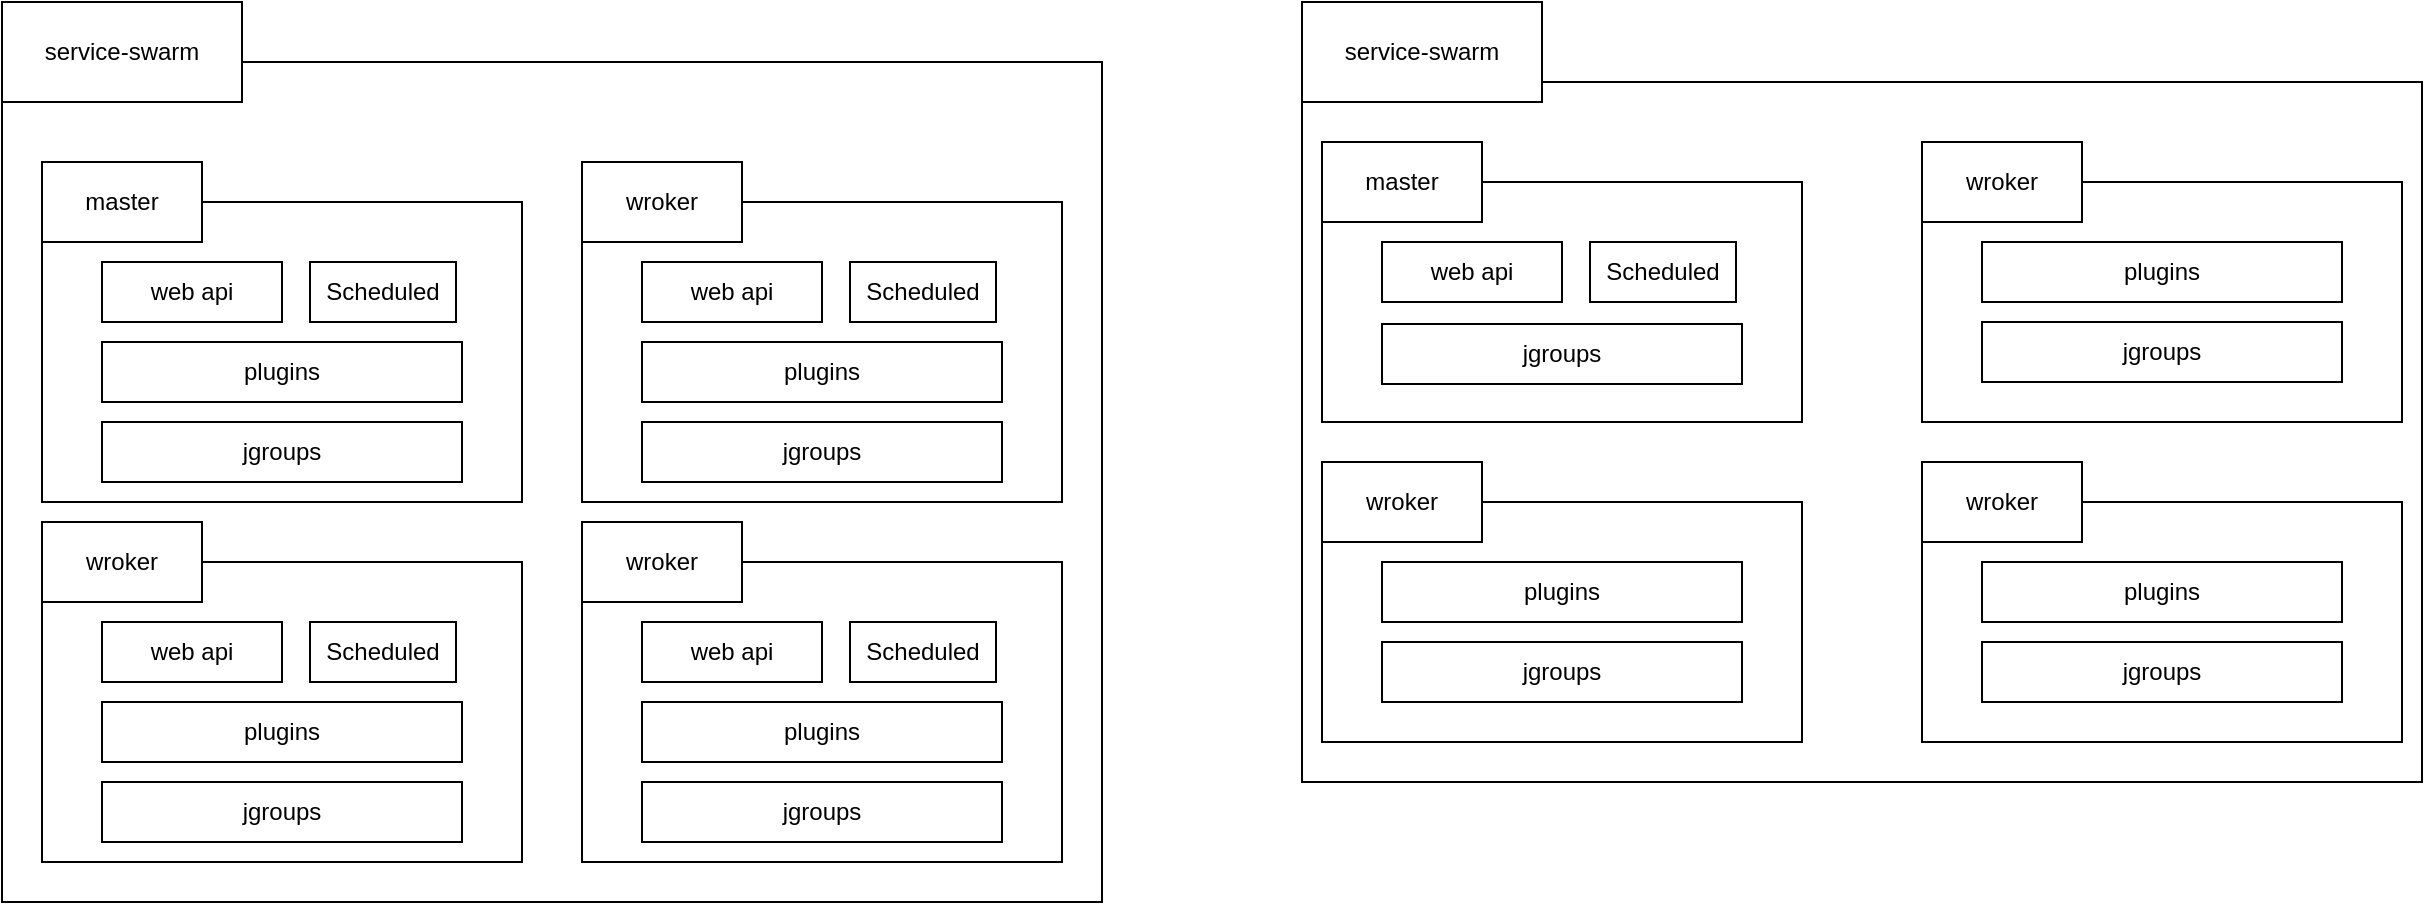 <mxfile version="20.1.4" type="github">
  <diagram id="6AoSXyK-UvsG7IpIdDEK" name="第 1 页">
    <mxGraphModel dx="1406" dy="688" grid="1" gridSize="10" guides="1" tooltips="1" connect="1" arrows="1" fold="1" page="1" pageScale="1" pageWidth="827" pageHeight="1169" math="0" shadow="0">
      <root>
        <mxCell id="0" />
        <mxCell id="1" parent="0" />
        <mxCell id="KQYyujKbhnX2chrBpG1N-55" value="" style="group" vertex="1" connectable="0" parent="1">
          <mxGeometry x="710" y="80" width="560" height="390" as="geometry" />
        </mxCell>
        <mxCell id="KQYyujKbhnX2chrBpG1N-52" value="" style="rounded=0;whiteSpace=wrap;html=1;labelBackgroundColor=#FFFFFF;fontFamily=Helvetica;fontSize=12;fontColor=#000000;" vertex="1" parent="KQYyujKbhnX2chrBpG1N-55">
          <mxGeometry y="40" width="560" height="350" as="geometry" />
        </mxCell>
        <mxCell id="KQYyujKbhnX2chrBpG1N-31" value="" style="rounded=0;whiteSpace=wrap;html=1;labelBackgroundColor=#FFFFFF;fontFamily=Helvetica;fontSize=12;fontColor=#000000;" vertex="1" parent="KQYyujKbhnX2chrBpG1N-55">
          <mxGeometry x="10" y="90" width="240" height="120" as="geometry" />
        </mxCell>
        <mxCell id="KQYyujKbhnX2chrBpG1N-32" value="web api" style="rounded=0;whiteSpace=wrap;html=1;" vertex="1" parent="KQYyujKbhnX2chrBpG1N-55">
          <mxGeometry x="40" y="120" width="90" height="30" as="geometry" />
        </mxCell>
        <mxCell id="KQYyujKbhnX2chrBpG1N-33" value="&lt;pre style=&quot;&quot;&gt;&lt;font face=&quot;Helvetica&quot; style=&quot;background-color: rgb(255, 255, 255); font-size: 12px;&quot;&gt;Scheduled&lt;/font&gt;&lt;/pre&gt;" style="rounded=0;whiteSpace=wrap;html=1;" vertex="1" parent="KQYyujKbhnX2chrBpG1N-55">
          <mxGeometry x="144" y="120" width="73" height="30" as="geometry" />
        </mxCell>
        <mxCell id="KQYyujKbhnX2chrBpG1N-34" value="&lt;pre style=&quot;&quot;&gt;&lt;font face=&quot;Helvetica&quot; style=&quot;background-color: rgb(255, 255, 255); font-size: 12px;&quot;&gt;jgroups&lt;/font&gt;&lt;/pre&gt;" style="rounded=0;whiteSpace=wrap;html=1;" vertex="1" parent="KQYyujKbhnX2chrBpG1N-55">
          <mxGeometry x="40" y="161" width="180" height="30" as="geometry" />
        </mxCell>
        <mxCell id="KQYyujKbhnX2chrBpG1N-36" value="master" style="rounded=0;whiteSpace=wrap;html=1;labelBackgroundColor=#FFFFFF;fontFamily=Helvetica;fontSize=12;fontColor=#000000;" vertex="1" parent="KQYyujKbhnX2chrBpG1N-55">
          <mxGeometry x="10" y="70" width="80" height="40" as="geometry" />
        </mxCell>
        <mxCell id="KQYyujKbhnX2chrBpG1N-38" value="" style="rounded=0;whiteSpace=wrap;html=1;labelBackgroundColor=#FFFFFF;fontFamily=Helvetica;fontSize=12;fontColor=#000000;" vertex="1" parent="KQYyujKbhnX2chrBpG1N-55">
          <mxGeometry x="310" y="90" width="240" height="120" as="geometry" />
        </mxCell>
        <mxCell id="KQYyujKbhnX2chrBpG1N-41" value="&lt;pre style=&quot;&quot;&gt;&lt;font face=&quot;Helvetica&quot; style=&quot;background-color: rgb(255, 255, 255); font-size: 12px;&quot;&gt;jgroups&lt;/font&gt;&lt;/pre&gt;" style="rounded=0;whiteSpace=wrap;html=1;" vertex="1" parent="KQYyujKbhnX2chrBpG1N-55">
          <mxGeometry x="340" y="160" width="180" height="30" as="geometry" />
        </mxCell>
        <mxCell id="KQYyujKbhnX2chrBpG1N-42" value="plugins" style="rounded=0;html=1;labelBackgroundColor=#FFFFFF;fontFamily=Helvetica;fontSize=12;fontColor=#000000;rotation=0;align=center;whiteSpace=wrap;" vertex="1" parent="KQYyujKbhnX2chrBpG1N-55">
          <mxGeometry x="340" y="120" width="180" height="30" as="geometry" />
        </mxCell>
        <mxCell id="KQYyujKbhnX2chrBpG1N-43" value="wroker" style="rounded=0;whiteSpace=wrap;html=1;labelBackgroundColor=#FFFFFF;fontFamily=Helvetica;fontSize=12;fontColor=#000000;" vertex="1" parent="KQYyujKbhnX2chrBpG1N-55">
          <mxGeometry x="310" y="70" width="80" height="40" as="geometry" />
        </mxCell>
        <mxCell id="KQYyujKbhnX2chrBpG1N-44" value="" style="rounded=0;whiteSpace=wrap;html=1;labelBackgroundColor=#FFFFFF;fontFamily=Helvetica;fontSize=12;fontColor=#000000;" vertex="1" parent="KQYyujKbhnX2chrBpG1N-55">
          <mxGeometry x="310" y="250" width="240" height="120" as="geometry" />
        </mxCell>
        <mxCell id="KQYyujKbhnX2chrBpG1N-45" value="&lt;pre style=&quot;&quot;&gt;&lt;font face=&quot;Helvetica&quot; style=&quot;background-color: rgb(255, 255, 255); font-size: 12px;&quot;&gt;jgroups&lt;/font&gt;&lt;/pre&gt;" style="rounded=0;whiteSpace=wrap;html=1;" vertex="1" parent="KQYyujKbhnX2chrBpG1N-55">
          <mxGeometry x="340" y="320" width="180" height="30" as="geometry" />
        </mxCell>
        <mxCell id="KQYyujKbhnX2chrBpG1N-46" value="plugins" style="rounded=0;html=1;labelBackgroundColor=#FFFFFF;fontFamily=Helvetica;fontSize=12;fontColor=#000000;rotation=0;align=center;whiteSpace=wrap;" vertex="1" parent="KQYyujKbhnX2chrBpG1N-55">
          <mxGeometry x="340" y="280" width="180" height="30" as="geometry" />
        </mxCell>
        <mxCell id="KQYyujKbhnX2chrBpG1N-47" value="wroker" style="rounded=0;whiteSpace=wrap;html=1;labelBackgroundColor=#FFFFFF;fontFamily=Helvetica;fontSize=12;fontColor=#000000;" vertex="1" parent="KQYyujKbhnX2chrBpG1N-55">
          <mxGeometry x="310" y="230" width="80" height="40" as="geometry" />
        </mxCell>
        <mxCell id="KQYyujKbhnX2chrBpG1N-48" value="" style="rounded=0;whiteSpace=wrap;html=1;labelBackgroundColor=#FFFFFF;fontFamily=Helvetica;fontSize=12;fontColor=#000000;" vertex="1" parent="KQYyujKbhnX2chrBpG1N-55">
          <mxGeometry x="10" y="250" width="240" height="120" as="geometry" />
        </mxCell>
        <mxCell id="KQYyujKbhnX2chrBpG1N-49" value="&lt;pre style=&quot;&quot;&gt;&lt;font face=&quot;Helvetica&quot; style=&quot;background-color: rgb(255, 255, 255); font-size: 12px;&quot;&gt;jgroups&lt;/font&gt;&lt;/pre&gt;" style="rounded=0;whiteSpace=wrap;html=1;" vertex="1" parent="KQYyujKbhnX2chrBpG1N-55">
          <mxGeometry x="40" y="320" width="180" height="30" as="geometry" />
        </mxCell>
        <mxCell id="KQYyujKbhnX2chrBpG1N-50" value="plugins" style="rounded=0;html=1;labelBackgroundColor=#FFFFFF;fontFamily=Helvetica;fontSize=12;fontColor=#000000;rotation=0;align=center;whiteSpace=wrap;" vertex="1" parent="KQYyujKbhnX2chrBpG1N-55">
          <mxGeometry x="40" y="280" width="180" height="30" as="geometry" />
        </mxCell>
        <mxCell id="KQYyujKbhnX2chrBpG1N-51" value="wroker" style="rounded=0;whiteSpace=wrap;html=1;labelBackgroundColor=#FFFFFF;fontFamily=Helvetica;fontSize=12;fontColor=#000000;" vertex="1" parent="KQYyujKbhnX2chrBpG1N-55">
          <mxGeometry x="10" y="230" width="80" height="40" as="geometry" />
        </mxCell>
        <mxCell id="KQYyujKbhnX2chrBpG1N-53" value="service-swarm" style="rounded=0;whiteSpace=wrap;html=1;labelBackgroundColor=#FFFFFF;fontFamily=Helvetica;fontSize=12;fontColor=#000000;" vertex="1" parent="KQYyujKbhnX2chrBpG1N-55">
          <mxGeometry width="120" height="50" as="geometry" />
        </mxCell>
        <mxCell id="KQYyujKbhnX2chrBpG1N-56" value="" style="group" vertex="1" connectable="0" parent="1">
          <mxGeometry x="60" y="80" width="550" height="450" as="geometry" />
        </mxCell>
        <mxCell id="KQYyujKbhnX2chrBpG1N-29" value="" style="rounded=0;whiteSpace=wrap;html=1;labelBackgroundColor=#FFFFFF;fontFamily=Helvetica;fontSize=12;fontColor=#000000;" vertex="1" parent="KQYyujKbhnX2chrBpG1N-56">
          <mxGeometry y="30" width="550" height="420" as="geometry" />
        </mxCell>
        <mxCell id="KQYyujKbhnX2chrBpG1N-9" value="" style="rounded=0;whiteSpace=wrap;html=1;labelBackgroundColor=#FFFFFF;fontFamily=Helvetica;fontSize=12;fontColor=#000000;" vertex="1" parent="KQYyujKbhnX2chrBpG1N-56">
          <mxGeometry x="20" y="100" width="240" height="150" as="geometry" />
        </mxCell>
        <mxCell id="KQYyujKbhnX2chrBpG1N-3" value="web api" style="rounded=0;whiteSpace=wrap;html=1;" vertex="1" parent="KQYyujKbhnX2chrBpG1N-56">
          <mxGeometry x="50" y="130" width="90" height="30" as="geometry" />
        </mxCell>
        <mxCell id="KQYyujKbhnX2chrBpG1N-4" value="&lt;pre style=&quot;&quot;&gt;&lt;font face=&quot;Helvetica&quot; style=&quot;background-color: rgb(255, 255, 255); font-size: 12px;&quot;&gt;Scheduled&lt;/font&gt;&lt;/pre&gt;" style="rounded=0;whiteSpace=wrap;html=1;" vertex="1" parent="KQYyujKbhnX2chrBpG1N-56">
          <mxGeometry x="154" y="130" width="73" height="30" as="geometry" />
        </mxCell>
        <mxCell id="KQYyujKbhnX2chrBpG1N-5" value="&lt;pre style=&quot;&quot;&gt;&lt;font face=&quot;Helvetica&quot; style=&quot;background-color: rgb(255, 255, 255); font-size: 12px;&quot;&gt;jgroups&lt;/font&gt;&lt;/pre&gt;" style="rounded=0;whiteSpace=wrap;html=1;" vertex="1" parent="KQYyujKbhnX2chrBpG1N-56">
          <mxGeometry x="50" y="210" width="180" height="30" as="geometry" />
        </mxCell>
        <mxCell id="KQYyujKbhnX2chrBpG1N-6" value="plugins" style="rounded=0;html=1;labelBackgroundColor=#FFFFFF;fontFamily=Helvetica;fontSize=12;fontColor=#000000;rotation=0;align=center;whiteSpace=wrap;" vertex="1" parent="KQYyujKbhnX2chrBpG1N-56">
          <mxGeometry x="50" y="170" width="180" height="30" as="geometry" />
        </mxCell>
        <mxCell id="KQYyujKbhnX2chrBpG1N-10" value="master" style="rounded=0;whiteSpace=wrap;html=1;labelBackgroundColor=#FFFFFF;fontFamily=Helvetica;fontSize=12;fontColor=#000000;" vertex="1" parent="KQYyujKbhnX2chrBpG1N-56">
          <mxGeometry x="20" y="80" width="80" height="40" as="geometry" />
        </mxCell>
        <mxCell id="KQYyujKbhnX2chrBpG1N-11" value="" style="rounded=0;whiteSpace=wrap;html=1;labelBackgroundColor=#FFFFFF;fontFamily=Helvetica;fontSize=12;fontColor=#000000;" vertex="1" parent="KQYyujKbhnX2chrBpG1N-56">
          <mxGeometry x="290" y="100" width="240" height="150" as="geometry" />
        </mxCell>
        <mxCell id="KQYyujKbhnX2chrBpG1N-12" value="web api" style="rounded=0;whiteSpace=wrap;html=1;" vertex="1" parent="KQYyujKbhnX2chrBpG1N-56">
          <mxGeometry x="320" y="130" width="90" height="30" as="geometry" />
        </mxCell>
        <mxCell id="KQYyujKbhnX2chrBpG1N-13" value="&lt;pre style=&quot;&quot;&gt;&lt;font face=&quot;Helvetica&quot; style=&quot;background-color: rgb(255, 255, 255); font-size: 12px;&quot;&gt;Scheduled&lt;/font&gt;&lt;/pre&gt;" style="rounded=0;whiteSpace=wrap;html=1;" vertex="1" parent="KQYyujKbhnX2chrBpG1N-56">
          <mxGeometry x="424" y="130" width="73" height="30" as="geometry" />
        </mxCell>
        <mxCell id="KQYyujKbhnX2chrBpG1N-14" value="&lt;pre style=&quot;&quot;&gt;&lt;font face=&quot;Helvetica&quot; style=&quot;background-color: rgb(255, 255, 255); font-size: 12px;&quot;&gt;jgroups&lt;/font&gt;&lt;/pre&gt;" style="rounded=0;whiteSpace=wrap;html=1;" vertex="1" parent="KQYyujKbhnX2chrBpG1N-56">
          <mxGeometry x="320" y="210" width="180" height="30" as="geometry" />
        </mxCell>
        <mxCell id="KQYyujKbhnX2chrBpG1N-15" value="plugins" style="rounded=0;html=1;labelBackgroundColor=#FFFFFF;fontFamily=Helvetica;fontSize=12;fontColor=#000000;rotation=0;align=center;whiteSpace=wrap;" vertex="1" parent="KQYyujKbhnX2chrBpG1N-56">
          <mxGeometry x="320" y="170" width="180" height="30" as="geometry" />
        </mxCell>
        <mxCell id="KQYyujKbhnX2chrBpG1N-16" value="wroker" style="rounded=0;whiteSpace=wrap;html=1;labelBackgroundColor=#FFFFFF;fontFamily=Helvetica;fontSize=12;fontColor=#000000;" vertex="1" parent="KQYyujKbhnX2chrBpG1N-56">
          <mxGeometry x="290" y="80" width="80" height="40" as="geometry" />
        </mxCell>
        <mxCell id="KQYyujKbhnX2chrBpG1N-17" value="" style="rounded=0;whiteSpace=wrap;html=1;labelBackgroundColor=#FFFFFF;fontFamily=Helvetica;fontSize=12;fontColor=#000000;" vertex="1" parent="KQYyujKbhnX2chrBpG1N-56">
          <mxGeometry x="290" y="280" width="240" height="150" as="geometry" />
        </mxCell>
        <mxCell id="KQYyujKbhnX2chrBpG1N-18" value="web api" style="rounded=0;whiteSpace=wrap;html=1;" vertex="1" parent="KQYyujKbhnX2chrBpG1N-56">
          <mxGeometry x="320" y="310" width="90" height="30" as="geometry" />
        </mxCell>
        <mxCell id="KQYyujKbhnX2chrBpG1N-19" value="&lt;pre style=&quot;&quot;&gt;&lt;font face=&quot;Helvetica&quot; style=&quot;background-color: rgb(255, 255, 255); font-size: 12px;&quot;&gt;Scheduled&lt;/font&gt;&lt;/pre&gt;" style="rounded=0;whiteSpace=wrap;html=1;" vertex="1" parent="KQYyujKbhnX2chrBpG1N-56">
          <mxGeometry x="424" y="310" width="73" height="30" as="geometry" />
        </mxCell>
        <mxCell id="KQYyujKbhnX2chrBpG1N-20" value="&lt;pre style=&quot;&quot;&gt;&lt;font face=&quot;Helvetica&quot; style=&quot;background-color: rgb(255, 255, 255); font-size: 12px;&quot;&gt;jgroups&lt;/font&gt;&lt;/pre&gt;" style="rounded=0;whiteSpace=wrap;html=1;" vertex="1" parent="KQYyujKbhnX2chrBpG1N-56">
          <mxGeometry x="320" y="390" width="180" height="30" as="geometry" />
        </mxCell>
        <mxCell id="KQYyujKbhnX2chrBpG1N-21" value="plugins" style="rounded=0;html=1;labelBackgroundColor=#FFFFFF;fontFamily=Helvetica;fontSize=12;fontColor=#000000;rotation=0;align=center;whiteSpace=wrap;" vertex="1" parent="KQYyujKbhnX2chrBpG1N-56">
          <mxGeometry x="320" y="350" width="180" height="30" as="geometry" />
        </mxCell>
        <mxCell id="KQYyujKbhnX2chrBpG1N-22" value="wroker" style="rounded=0;whiteSpace=wrap;html=1;labelBackgroundColor=#FFFFFF;fontFamily=Helvetica;fontSize=12;fontColor=#000000;" vertex="1" parent="KQYyujKbhnX2chrBpG1N-56">
          <mxGeometry x="290" y="260" width="80" height="40" as="geometry" />
        </mxCell>
        <mxCell id="KQYyujKbhnX2chrBpG1N-23" value="" style="rounded=0;whiteSpace=wrap;html=1;labelBackgroundColor=#FFFFFF;fontFamily=Helvetica;fontSize=12;fontColor=#000000;" vertex="1" parent="KQYyujKbhnX2chrBpG1N-56">
          <mxGeometry x="20" y="280" width="240" height="150" as="geometry" />
        </mxCell>
        <mxCell id="KQYyujKbhnX2chrBpG1N-24" value="web api" style="rounded=0;whiteSpace=wrap;html=1;" vertex="1" parent="KQYyujKbhnX2chrBpG1N-56">
          <mxGeometry x="50" y="310" width="90" height="30" as="geometry" />
        </mxCell>
        <mxCell id="KQYyujKbhnX2chrBpG1N-25" value="&lt;pre style=&quot;&quot;&gt;&lt;font face=&quot;Helvetica&quot; style=&quot;background-color: rgb(255, 255, 255); font-size: 12px;&quot;&gt;Scheduled&lt;/font&gt;&lt;/pre&gt;" style="rounded=0;whiteSpace=wrap;html=1;" vertex="1" parent="KQYyujKbhnX2chrBpG1N-56">
          <mxGeometry x="154" y="310" width="73" height="30" as="geometry" />
        </mxCell>
        <mxCell id="KQYyujKbhnX2chrBpG1N-26" value="&lt;pre style=&quot;&quot;&gt;&lt;font face=&quot;Helvetica&quot; style=&quot;background-color: rgb(255, 255, 255); font-size: 12px;&quot;&gt;jgroups&lt;/font&gt;&lt;/pre&gt;" style="rounded=0;whiteSpace=wrap;html=1;" vertex="1" parent="KQYyujKbhnX2chrBpG1N-56">
          <mxGeometry x="50" y="390" width="180" height="30" as="geometry" />
        </mxCell>
        <mxCell id="KQYyujKbhnX2chrBpG1N-27" value="plugins" style="rounded=0;html=1;labelBackgroundColor=#FFFFFF;fontFamily=Helvetica;fontSize=12;fontColor=#000000;rotation=0;align=center;whiteSpace=wrap;" vertex="1" parent="KQYyujKbhnX2chrBpG1N-56">
          <mxGeometry x="50" y="350" width="180" height="30" as="geometry" />
        </mxCell>
        <mxCell id="KQYyujKbhnX2chrBpG1N-28" value="wroker" style="rounded=0;whiteSpace=wrap;html=1;labelBackgroundColor=#FFFFFF;fontFamily=Helvetica;fontSize=12;fontColor=#000000;" vertex="1" parent="KQYyujKbhnX2chrBpG1N-56">
          <mxGeometry x="20" y="260" width="80" height="40" as="geometry" />
        </mxCell>
        <mxCell id="KQYyujKbhnX2chrBpG1N-30" value="service-swarm" style="rounded=0;whiteSpace=wrap;html=1;labelBackgroundColor=#FFFFFF;fontFamily=Helvetica;fontSize=12;fontColor=#000000;" vertex="1" parent="KQYyujKbhnX2chrBpG1N-56">
          <mxGeometry width="120" height="50" as="geometry" />
        </mxCell>
      </root>
    </mxGraphModel>
  </diagram>
</mxfile>
